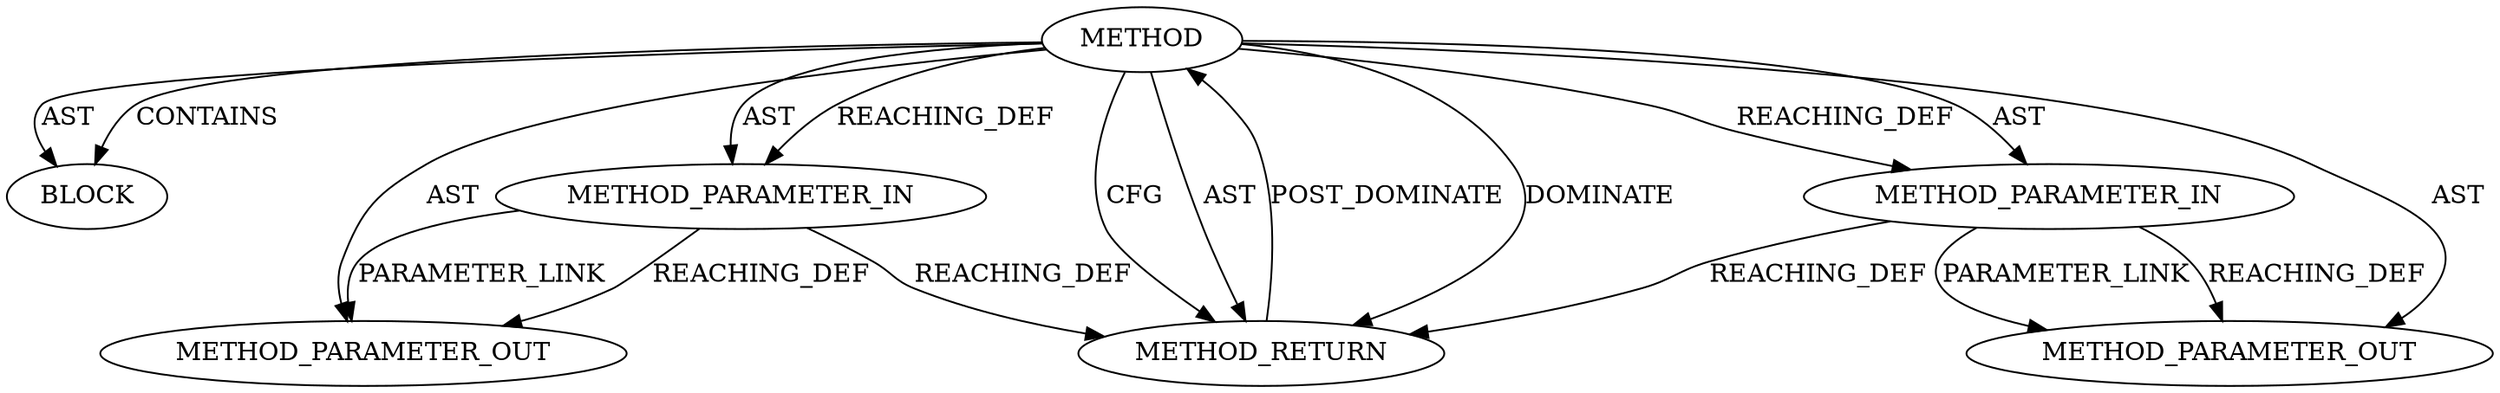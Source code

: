 digraph {
  12515 [label=BLOCK ORDER=1 ARGUMENT_INDEX=1 CODE="<empty>" TYPE_FULL_NAME="ANY"]
  12513 [label=METHOD_PARAMETER_IN ORDER=1 CODE="p1" IS_VARIADIC=false TYPE_FULL_NAME="ANY" EVALUATION_STRATEGY="BY_VALUE" INDEX=1 NAME="p1"]
  12516 [label=METHOD_RETURN ORDER=2 CODE="RET" TYPE_FULL_NAME="ANY" EVALUATION_STRATEGY="BY_VALUE"]
  12514 [label=METHOD_PARAMETER_IN ORDER=2 CODE="p2" IS_VARIADIC=false TYPE_FULL_NAME="ANY" EVALUATION_STRATEGY="BY_VALUE" INDEX=2 NAME="p2"]
  12512 [label=METHOD AST_PARENT_TYPE="NAMESPACE_BLOCK" AST_PARENT_FULL_NAME="<global>" ORDER=0 CODE="<empty>" FULL_NAME="sg_init_table" IS_EXTERNAL=true FILENAME="<empty>" SIGNATURE="" NAME="sg_init_table"]
  13454 [label=METHOD_PARAMETER_OUT ORDER=1 CODE="p1" IS_VARIADIC=false TYPE_FULL_NAME="ANY" EVALUATION_STRATEGY="BY_VALUE" INDEX=1 NAME="p1"]
  13455 [label=METHOD_PARAMETER_OUT ORDER=2 CODE="p2" IS_VARIADIC=false TYPE_FULL_NAME="ANY" EVALUATION_STRATEGY="BY_VALUE" INDEX=2 NAME="p2"]
  12512 -> 13455 [label=AST ]
  12514 -> 13455 [label=PARAMETER_LINK ]
  12512 -> 12516 [label=CFG ]
  12512 -> 12513 [label=AST ]
  12513 -> 12516 [label=REACHING_DEF VARIABLE="p1"]
  12512 -> 12514 [label=REACHING_DEF VARIABLE=""]
  12512 -> 12513 [label=REACHING_DEF VARIABLE=""]
  12512 -> 12515 [label=AST ]
  12513 -> 13454 [label=REACHING_DEF VARIABLE="p1"]
  12513 -> 13454 [label=PARAMETER_LINK ]
  12512 -> 12514 [label=AST ]
  12516 -> 12512 [label=POST_DOMINATE ]
  12512 -> 12515 [label=CONTAINS ]
  12512 -> 13454 [label=AST ]
  12512 -> 12516 [label=AST ]
  12514 -> 13455 [label=REACHING_DEF VARIABLE="p2"]
  12514 -> 12516 [label=REACHING_DEF VARIABLE="p2"]
  12512 -> 12516 [label=DOMINATE ]
}
